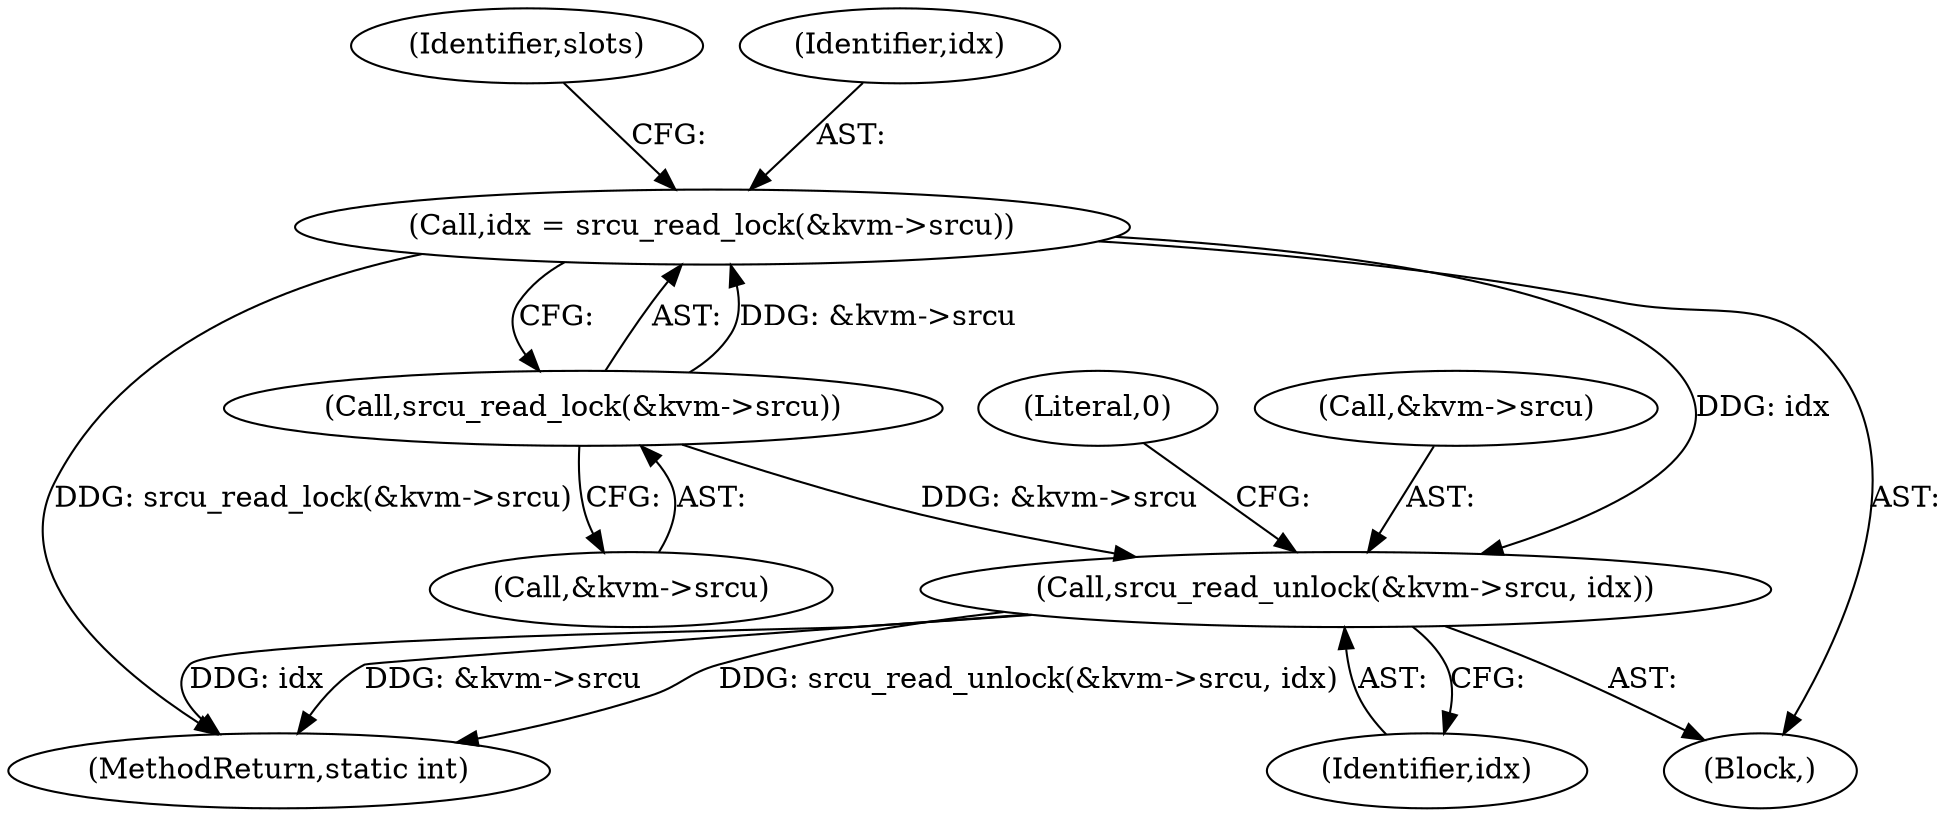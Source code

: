 digraph "0_linux_09ca8e1173bcb12e2a449698c9ae3b86a8a10195@API" {
"1000106" [label="(Call,idx = srcu_read_lock(&kvm->srcu))"];
"1000108" [label="(Call,srcu_read_lock(&kvm->srcu))"];
"1000125" [label="(Call,srcu_read_unlock(&kvm->srcu, idx))"];
"1000109" [label="(Call,&kvm->srcu)"];
"1000114" [label="(Identifier,slots)"];
"1000106" [label="(Call,idx = srcu_read_lock(&kvm->srcu))"];
"1000108" [label="(Call,srcu_read_lock(&kvm->srcu))"];
"1000102" [label="(Block,)"];
"1000132" [label="(Literal,0)"];
"1000125" [label="(Call,srcu_read_unlock(&kvm->srcu, idx))"];
"1000130" [label="(Identifier,idx)"];
"1000126" [label="(Call,&kvm->srcu)"];
"1000107" [label="(Identifier,idx)"];
"1000133" [label="(MethodReturn,static int)"];
"1000106" -> "1000102"  [label="AST: "];
"1000106" -> "1000108"  [label="CFG: "];
"1000107" -> "1000106"  [label="AST: "];
"1000108" -> "1000106"  [label="AST: "];
"1000114" -> "1000106"  [label="CFG: "];
"1000106" -> "1000133"  [label="DDG: srcu_read_lock(&kvm->srcu)"];
"1000108" -> "1000106"  [label="DDG: &kvm->srcu"];
"1000106" -> "1000125"  [label="DDG: idx"];
"1000108" -> "1000109"  [label="CFG: "];
"1000109" -> "1000108"  [label="AST: "];
"1000108" -> "1000125"  [label="DDG: &kvm->srcu"];
"1000125" -> "1000102"  [label="AST: "];
"1000125" -> "1000130"  [label="CFG: "];
"1000126" -> "1000125"  [label="AST: "];
"1000130" -> "1000125"  [label="AST: "];
"1000132" -> "1000125"  [label="CFG: "];
"1000125" -> "1000133"  [label="DDG: srcu_read_unlock(&kvm->srcu, idx)"];
"1000125" -> "1000133"  [label="DDG: idx"];
"1000125" -> "1000133"  [label="DDG: &kvm->srcu"];
}
